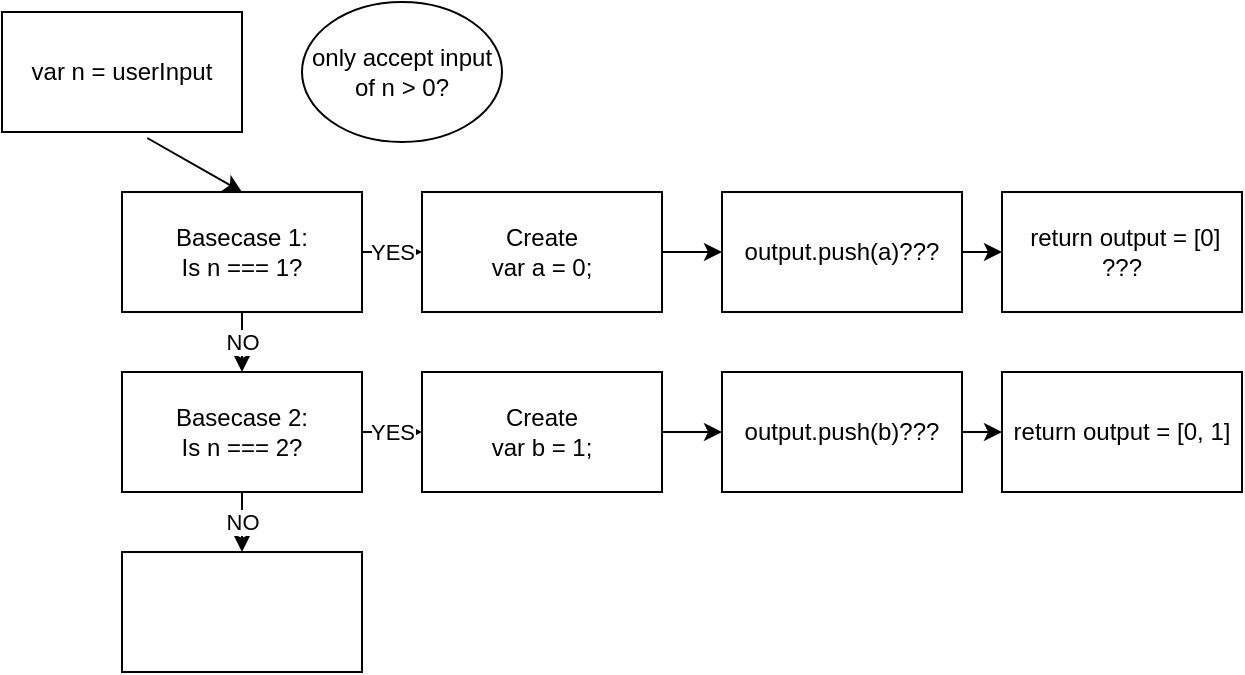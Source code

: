 <mxfile version="13.4.9" type="github">
  <diagram id="mqUUIVUrgcyhS-0pyW_c" name="Page-1">
    <mxGraphModel dx="928" dy="565" grid="1" gridSize="10" guides="1" tooltips="1" connect="1" arrows="1" fold="1" page="1" pageScale="1" pageWidth="827" pageHeight="1169" math="0" shadow="0">
      <root>
        <mxCell id="0" />
        <mxCell id="1" parent="0" />
        <mxCell id="FPIck0brI8026hTAf2uE-1" value="var n = userInput" style="rounded=0;whiteSpace=wrap;html=1;" vertex="1" parent="1">
          <mxGeometry x="70" y="20" width="120" height="60" as="geometry" />
        </mxCell>
        <mxCell id="FPIck0brI8026hTAf2uE-2" value="Basecase 1:&lt;br&gt;Is n === 1?" style="rounded=0;whiteSpace=wrap;html=1;" vertex="1" parent="1">
          <mxGeometry x="130" y="110" width="120" height="60" as="geometry" />
        </mxCell>
        <mxCell id="FPIck0brI8026hTAf2uE-3" value="&amp;nbsp;return output = [0] ???" style="rounded=0;whiteSpace=wrap;html=1;" vertex="1" parent="1">
          <mxGeometry x="570" y="110" width="120" height="60" as="geometry" />
        </mxCell>
        <mxCell id="FPIck0brI8026hTAf2uE-5" value="Basecase 2:&lt;br&gt;Is n === 2?" style="rounded=0;whiteSpace=wrap;html=1;" vertex="1" parent="1">
          <mxGeometry x="130" y="200" width="120" height="60" as="geometry" />
        </mxCell>
        <mxCell id="FPIck0brI8026hTAf2uE-6" value="" style="endArrow=classic;html=1;exitX=1;exitY=0.5;exitDx=0;exitDy=0;entryX=0;entryY=0.5;entryDx=0;entryDy=0;" edge="1" parent="1" source="FPIck0brI8026hTAf2uE-16" target="FPIck0brI8026hTAf2uE-22">
          <mxGeometry width="50" height="50" relative="1" as="geometry">
            <mxPoint x="250" y="170" as="sourcePoint" />
            <mxPoint x="440" y="140" as="targetPoint" />
          </mxGeometry>
        </mxCell>
        <mxCell id="FPIck0brI8026hTAf2uE-7" value="NO" style="endArrow=classic;html=1;entryX=0.5;entryY=0;entryDx=0;entryDy=0;exitX=0.5;exitY=1;exitDx=0;exitDy=0;" edge="1" parent="1" source="FPIck0brI8026hTAf2uE-2" target="FPIck0brI8026hTAf2uE-5">
          <mxGeometry width="50" height="50" relative="1" as="geometry">
            <mxPoint x="170" y="210" as="sourcePoint" />
            <mxPoint x="220" y="160" as="targetPoint" />
          </mxGeometry>
        </mxCell>
        <mxCell id="FPIck0brI8026hTAf2uE-8" value="" style="endArrow=classic;html=1;exitX=0.605;exitY=1.05;exitDx=0;exitDy=0;exitPerimeter=0;entryX=0.5;entryY=0;entryDx=0;entryDy=0;" edge="1" parent="1" source="FPIck0brI8026hTAf2uE-1" target="FPIck0brI8026hTAf2uE-2">
          <mxGeometry width="50" height="50" relative="1" as="geometry">
            <mxPoint x="150" y="120" as="sourcePoint" />
            <mxPoint x="200" y="70" as="targetPoint" />
          </mxGeometry>
        </mxCell>
        <mxCell id="FPIck0brI8026hTAf2uE-9" value="return output = [0, 1]" style="rounded=0;whiteSpace=wrap;html=1;" vertex="1" parent="1">
          <mxGeometry x="570" y="200" width="120" height="60" as="geometry" />
        </mxCell>
        <mxCell id="FPIck0brI8026hTAf2uE-10" value="YES" style="endArrow=classic;html=1;exitX=1;exitY=0.5;exitDx=0;exitDy=0;" edge="1" parent="1" source="FPIck0brI8026hTAf2uE-5" target="FPIck0brI8026hTAf2uE-18">
          <mxGeometry width="50" height="50" relative="1" as="geometry">
            <mxPoint x="250" y="260" as="sourcePoint" />
            <mxPoint x="300" y="210" as="targetPoint" />
          </mxGeometry>
        </mxCell>
        <mxCell id="FPIck0brI8026hTAf2uE-11" value="" style="rounded=0;whiteSpace=wrap;html=1;" vertex="1" parent="1">
          <mxGeometry x="130" y="290" width="120" height="60" as="geometry" />
        </mxCell>
        <mxCell id="FPIck0brI8026hTAf2uE-12" value="NO" style="endArrow=classic;html=1;exitX=0.5;exitY=1;exitDx=0;exitDy=0;entryX=0.5;entryY=0;entryDx=0;entryDy=0;" edge="1" parent="1" source="FPIck0brI8026hTAf2uE-5" target="FPIck0brI8026hTAf2uE-11">
          <mxGeometry width="50" height="50" relative="1" as="geometry">
            <mxPoint x="170" y="300" as="sourcePoint" />
            <mxPoint x="220" y="250" as="targetPoint" />
          </mxGeometry>
        </mxCell>
        <mxCell id="FPIck0brI8026hTAf2uE-13" value="only accept input of n &amp;gt; 0?" style="ellipse;whiteSpace=wrap;html=1;" vertex="1" parent="1">
          <mxGeometry x="220" y="15" width="100" height="70" as="geometry" />
        </mxCell>
        <mxCell id="FPIck0brI8026hTAf2uE-16" value="Create &lt;br&gt;var a = 0;" style="rounded=0;whiteSpace=wrap;html=1;" vertex="1" parent="1">
          <mxGeometry x="280" y="110" width="120" height="60" as="geometry" />
        </mxCell>
        <mxCell id="FPIck0brI8026hTAf2uE-17" value="YES" style="endArrow=classic;html=1;exitX=1;exitY=0.5;exitDx=0;exitDy=0;entryX=0;entryY=0.5;entryDx=0;entryDy=0;" edge="1" parent="1" source="FPIck0brI8026hTAf2uE-2" target="FPIck0brI8026hTAf2uE-16">
          <mxGeometry width="50" height="50" relative="1" as="geometry">
            <mxPoint x="250" y="140" as="sourcePoint" />
            <mxPoint x="430" y="140" as="targetPoint" />
          </mxGeometry>
        </mxCell>
        <mxCell id="FPIck0brI8026hTAf2uE-21" style="edgeStyle=orthogonalEdgeStyle;rounded=0;orthogonalLoop=1;jettySize=auto;html=1;exitX=1;exitY=0.5;exitDx=0;exitDy=0;entryX=0;entryY=0.5;entryDx=0;entryDy=0;" edge="1" parent="1" source="FPIck0brI8026hTAf2uE-18" target="FPIck0brI8026hTAf2uE-20">
          <mxGeometry relative="1" as="geometry" />
        </mxCell>
        <mxCell id="FPIck0brI8026hTAf2uE-18" value="Create&lt;br&gt;var b = 1;" style="rounded=0;whiteSpace=wrap;html=1;" vertex="1" parent="1">
          <mxGeometry x="280" y="200" width="120" height="60" as="geometry" />
        </mxCell>
        <mxCell id="FPIck0brI8026hTAf2uE-26" style="edgeStyle=orthogonalEdgeStyle;rounded=0;orthogonalLoop=1;jettySize=auto;html=1;exitX=1;exitY=0.5;exitDx=0;exitDy=0;entryX=0;entryY=0.5;entryDx=0;entryDy=0;" edge="1" parent="1" source="FPIck0brI8026hTAf2uE-20" target="FPIck0brI8026hTAf2uE-9">
          <mxGeometry relative="1" as="geometry" />
        </mxCell>
        <mxCell id="FPIck0brI8026hTAf2uE-20" value="output.push(b)???" style="rounded=0;whiteSpace=wrap;html=1;" vertex="1" parent="1">
          <mxGeometry x="430" y="200" width="120" height="60" as="geometry" />
        </mxCell>
        <mxCell id="FPIck0brI8026hTAf2uE-25" style="edgeStyle=orthogonalEdgeStyle;rounded=0;orthogonalLoop=1;jettySize=auto;html=1;exitX=1;exitY=0.5;exitDx=0;exitDy=0;entryX=0;entryY=0.5;entryDx=0;entryDy=0;" edge="1" parent="1" source="FPIck0brI8026hTAf2uE-22" target="FPIck0brI8026hTAf2uE-3">
          <mxGeometry relative="1" as="geometry" />
        </mxCell>
        <mxCell id="FPIck0brI8026hTAf2uE-22" value="output.push(a)???" style="rounded=0;whiteSpace=wrap;html=1;" vertex="1" parent="1">
          <mxGeometry x="430" y="110" width="120" height="60" as="geometry" />
        </mxCell>
      </root>
    </mxGraphModel>
  </diagram>
</mxfile>
